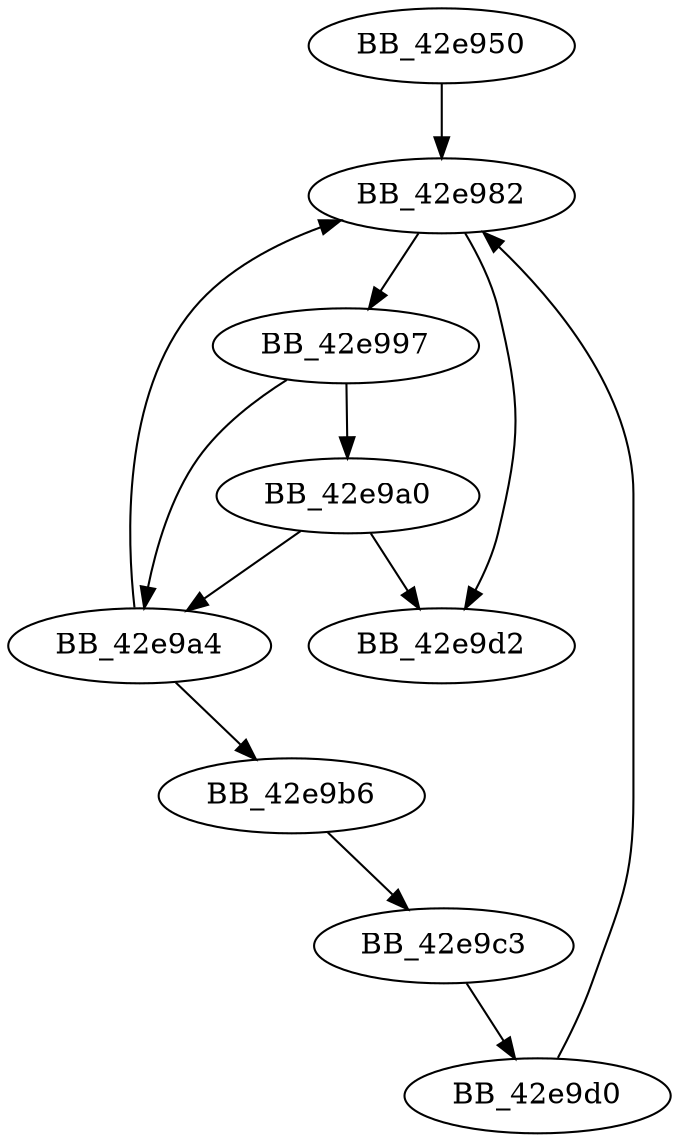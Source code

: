 DiGraph __local_unwind4{
BB_42e950->BB_42e982
BB_42e982->BB_42e997
BB_42e982->BB_42e9d2
BB_42e997->BB_42e9a0
BB_42e997->BB_42e9a4
BB_42e9a0->BB_42e9a4
BB_42e9a0->BB_42e9d2
BB_42e9a4->BB_42e982
BB_42e9a4->BB_42e9b6
BB_42e9b6->BB_42e9c3
BB_42e9c3->BB_42e9d0
BB_42e9d0->BB_42e982
}
